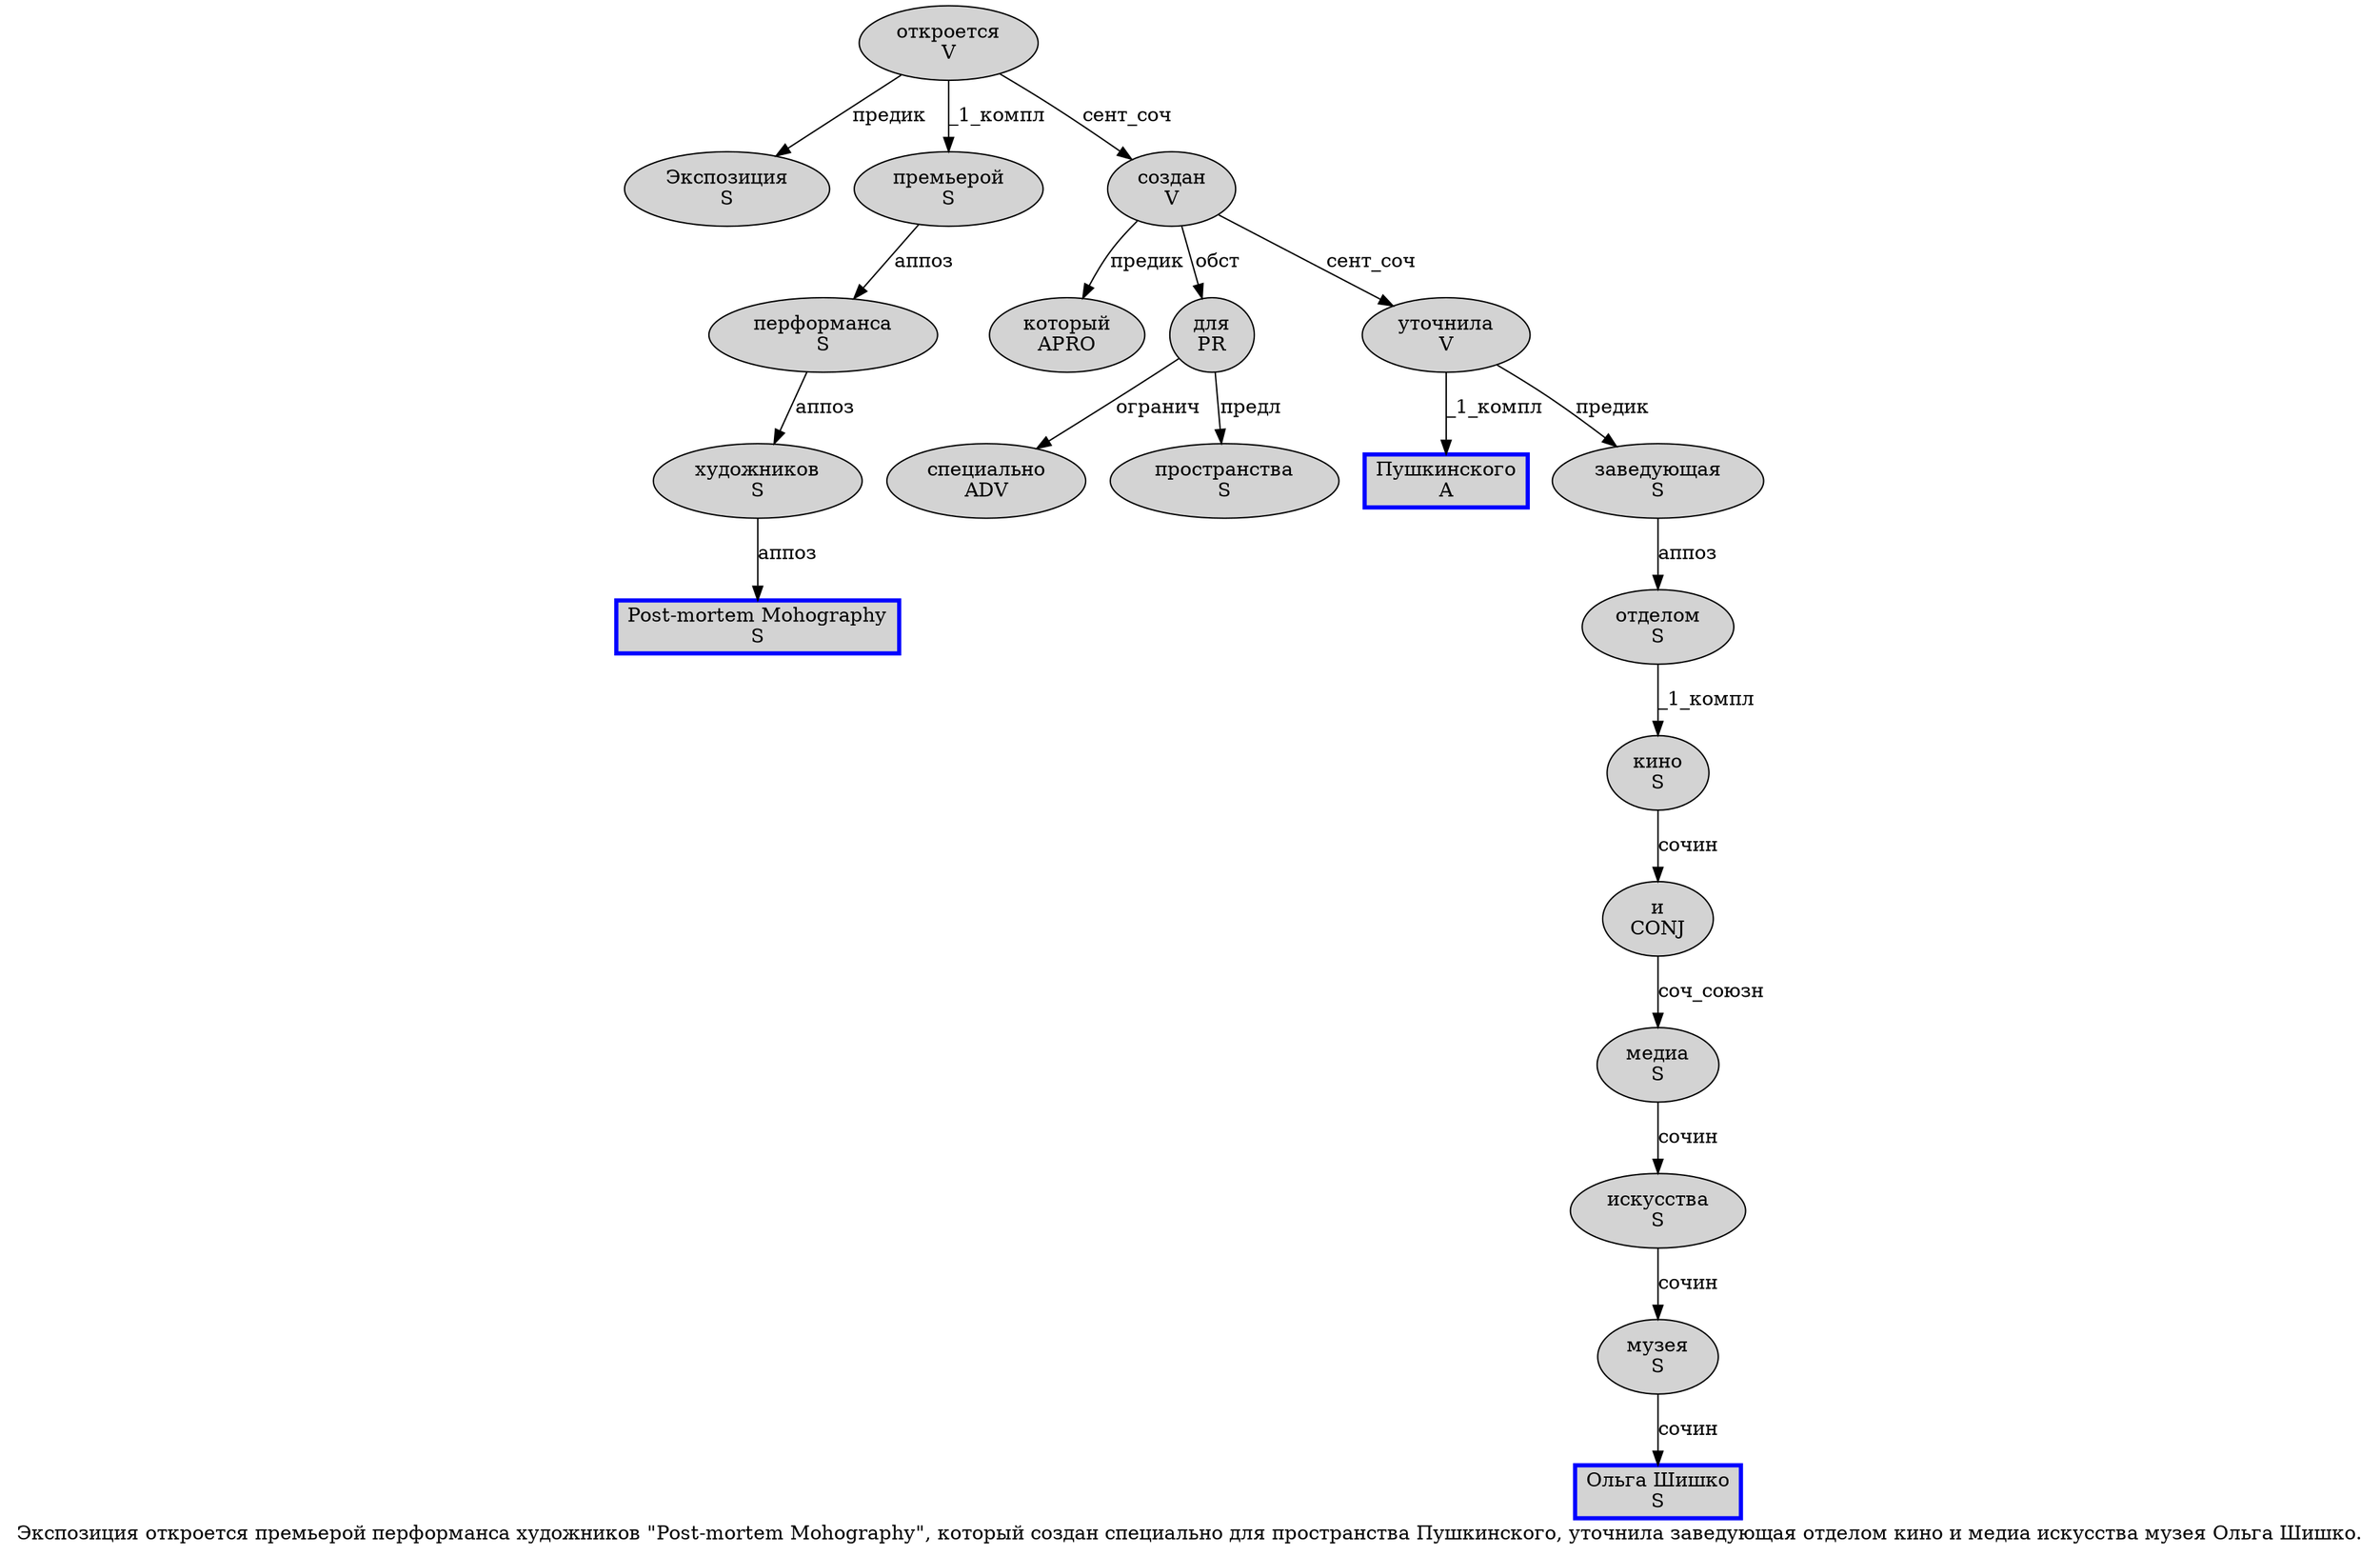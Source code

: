 digraph SENTENCE_831 {
	graph [label="Экспозиция откроется премьерой перформанса художников \"Post-mortem Mohography\", который создан специально для пространства Пушкинского, уточнила заведующая отделом кино и медиа искусства музея Ольга Шишко."]
	node [style=filled]
		0 [label="Экспозиция
S" color="" fillcolor=lightgray penwidth=1 shape=ellipse]
		1 [label="откроется
V" color="" fillcolor=lightgray penwidth=1 shape=ellipse]
		2 [label="премьерой
S" color="" fillcolor=lightgray penwidth=1 shape=ellipse]
		3 [label="перформанса
S" color="" fillcolor=lightgray penwidth=1 shape=ellipse]
		4 [label="художников
S" color="" fillcolor=lightgray penwidth=1 shape=ellipse]
		6 [label="Post-mortem Mohography
S" color=blue fillcolor=lightgray penwidth=3 shape=box]
		9 [label="который
APRO" color="" fillcolor=lightgray penwidth=1 shape=ellipse]
		10 [label="создан
V" color="" fillcolor=lightgray penwidth=1 shape=ellipse]
		11 [label="специально
ADV" color="" fillcolor=lightgray penwidth=1 shape=ellipse]
		12 [label="для
PR" color="" fillcolor=lightgray penwidth=1 shape=ellipse]
		13 [label="пространства
S" color="" fillcolor=lightgray penwidth=1 shape=ellipse]
		14 [label="Пушкинского
A" color=blue fillcolor=lightgray penwidth=3 shape=box]
		16 [label="уточнила
V" color="" fillcolor=lightgray penwidth=1 shape=ellipse]
		17 [label="заведующая
S" color="" fillcolor=lightgray penwidth=1 shape=ellipse]
		18 [label="отделом
S" color="" fillcolor=lightgray penwidth=1 shape=ellipse]
		19 [label="кино
S" color="" fillcolor=lightgray penwidth=1 shape=ellipse]
		20 [label="и
CONJ" color="" fillcolor=lightgray penwidth=1 shape=ellipse]
		21 [label="медиа
S" color="" fillcolor=lightgray penwidth=1 shape=ellipse]
		22 [label="искусства
S" color="" fillcolor=lightgray penwidth=1 shape=ellipse]
		23 [label="музея
S" color="" fillcolor=lightgray penwidth=1 shape=ellipse]
		24 [label="Ольга Шишко
S" color=blue fillcolor=lightgray penwidth=3 shape=box]
			17 -> 18 [label="аппоз"]
			10 -> 9 [label="предик"]
			10 -> 12 [label="обст"]
			10 -> 16 [label="сент_соч"]
			19 -> 20 [label="сочин"]
			18 -> 19 [label="_1_компл"]
			22 -> 23 [label="сочин"]
			2 -> 3 [label="аппоз"]
			3 -> 4 [label="аппоз"]
			12 -> 11 [label="огранич"]
			12 -> 13 [label="предл"]
			23 -> 24 [label="сочин"]
			1 -> 0 [label="предик"]
			1 -> 2 [label="_1_компл"]
			1 -> 10 [label="сент_соч"]
			16 -> 14 [label="_1_компл"]
			16 -> 17 [label="предик"]
			4 -> 6 [label="аппоз"]
			21 -> 22 [label="сочин"]
			20 -> 21 [label="соч_союзн"]
}